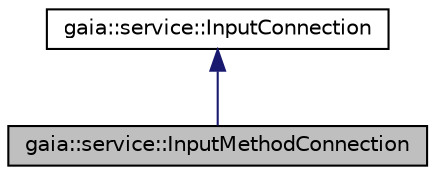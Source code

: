 digraph G
{
  edge [fontname="Helvetica",fontsize="10",labelfontname="Helvetica",labelfontsize="10"];
  node [fontname="Helvetica",fontsize="10",shape=record];
  Node1 [label="gaia::service::InputMethodConnection",height=0.2,width=0.4,color="black", fillcolor="grey75", style="filled" fontcolor="black"];
  Node2 -> Node1 [dir=back,color="midnightblue",fontsize="10",style="solid",fontname="Helvetica"];
  Node2 [label="gaia::service::InputConnection",height=0.2,width=0.4,color="black", fillcolor="white", style="filled",URL="$dd/d17/classgaia_1_1service_1_1_input_connection.html",tooltip="The InputConnection is the abstact communication interface from an InputMethod back to the applicatio..."];
}
